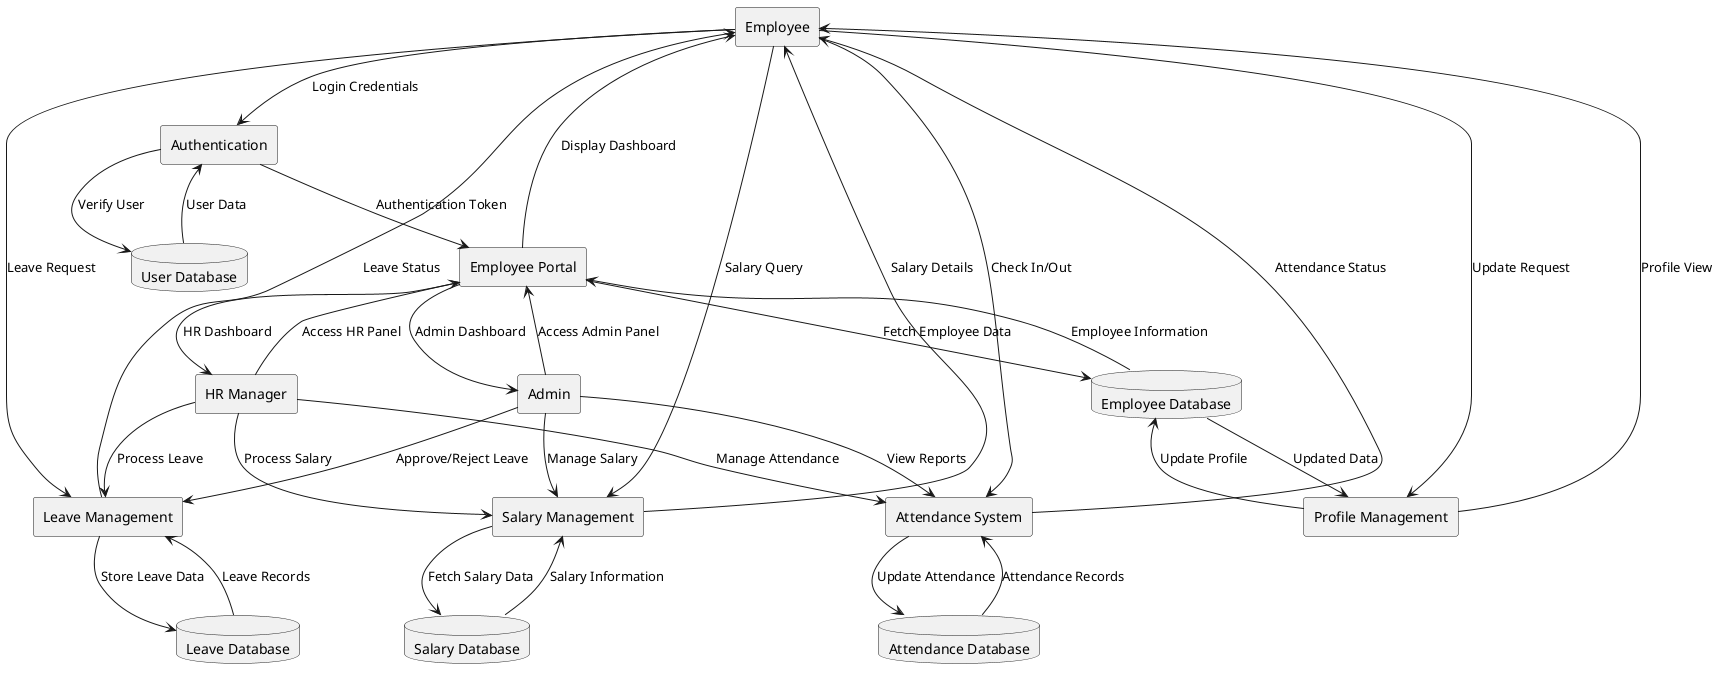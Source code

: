 @startuml

' External Entities
rectangle "Employee" as Employee
rectangle "Admin" as Admin
rectangle "HR Manager" as HR

' Processes
rectangle "Authentication" as Auth
rectangle "Employee Portal" as Portal
rectangle "Leave Management" as Leave
rectangle "Salary Management" as Salary
rectangle "Attendance System" as Attendance
rectangle "Profile Management" as Profile

' Data Stores
database "User Database" as UserDB
database "Employee Database" as EmpDB
database "Leave Database" as LeaveDB
database "Salary Database" as SalaryDB
database "Attendance Database" as AttDB

' Data Flows
Employee --> Auth: Login Credentials
Auth --> UserDB: Verify User
UserDB --> Auth: User Data
Auth --> Portal: Authentication Token

Portal --> EmpDB: Fetch Employee Data
EmpDB --> Portal: Employee Information
Portal --> Employee: Display Dashboard

Employee --> Leave: Leave Request
Leave --> LeaveDB: Store Leave Data
LeaveDB --> Leave: Leave Records
Leave --> Employee: Leave Status

Employee --> Salary: Salary Query
Salary --> SalaryDB: Fetch Salary Data
SalaryDB --> Salary: Salary Information
Salary --> Employee: Salary Details

Employee --> Attendance: Check In/Out
Attendance --> AttDB: Update Attendance
AttDB --> Attendance: Attendance Records
Attendance --> Employee: Attendance Status

Employee --> Profile: Update Request
Profile --> EmpDB: Update Profile
EmpDB --> Profile: Updated Data
Profile --> Employee: Profile View

' Admin Flows
Admin --> Portal: Access Admin Panel
Portal --> Admin: Admin Dashboard
Admin --> Leave: Approve/Reject Leave
Admin --> Salary: Manage Salary
Admin --> Attendance: View Reports

' HR Flows
HR --> Portal: Access HR Panel
Portal --> HR: HR Dashboard
HR --> Leave: Process Leave
HR --> Salary: Process Salary
HR --> Attendance: Manage Attendance

@enduml 